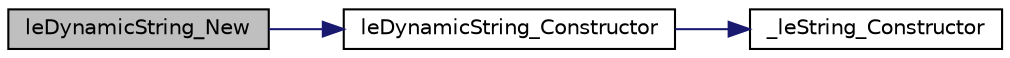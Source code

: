 digraph "leDynamicString_New"
{
 // LATEX_PDF_SIZE
  edge [fontname="Helvetica",fontsize="10",labelfontname="Helvetica",labelfontsize="10"];
  node [fontname="Helvetica",fontsize="10",shape=record];
  rankdir="LR";
  Node1 [label="leDynamicString_New",height=0.2,width=0.4,color="black", fillcolor="grey75", style="filled", fontcolor="black",tooltip=" "];
  Node1 -> Node2 [color="midnightblue",fontsize="10",style="solid",fontname="Helvetica"];
  Node2 [label="leDynamicString_Constructor",height=0.2,width=0.4,color="black", fillcolor="white", style="filled",URL="$legato__dynamicstring_8c.html#a3e49fea76e67235e5c08a020d212e7b3",tooltip=" "];
  Node2 -> Node3 [color="midnightblue",fontsize="10",style="solid",fontname="Helvetica"];
  Node3 [label="_leString_Constructor",height=0.2,width=0.4,color="black", fillcolor="white", style="filled",URL="$legato__dynamicstring_8c.html#a7c7a3cf1d4496995d6f41d41094761ef",tooltip=" "];
}
